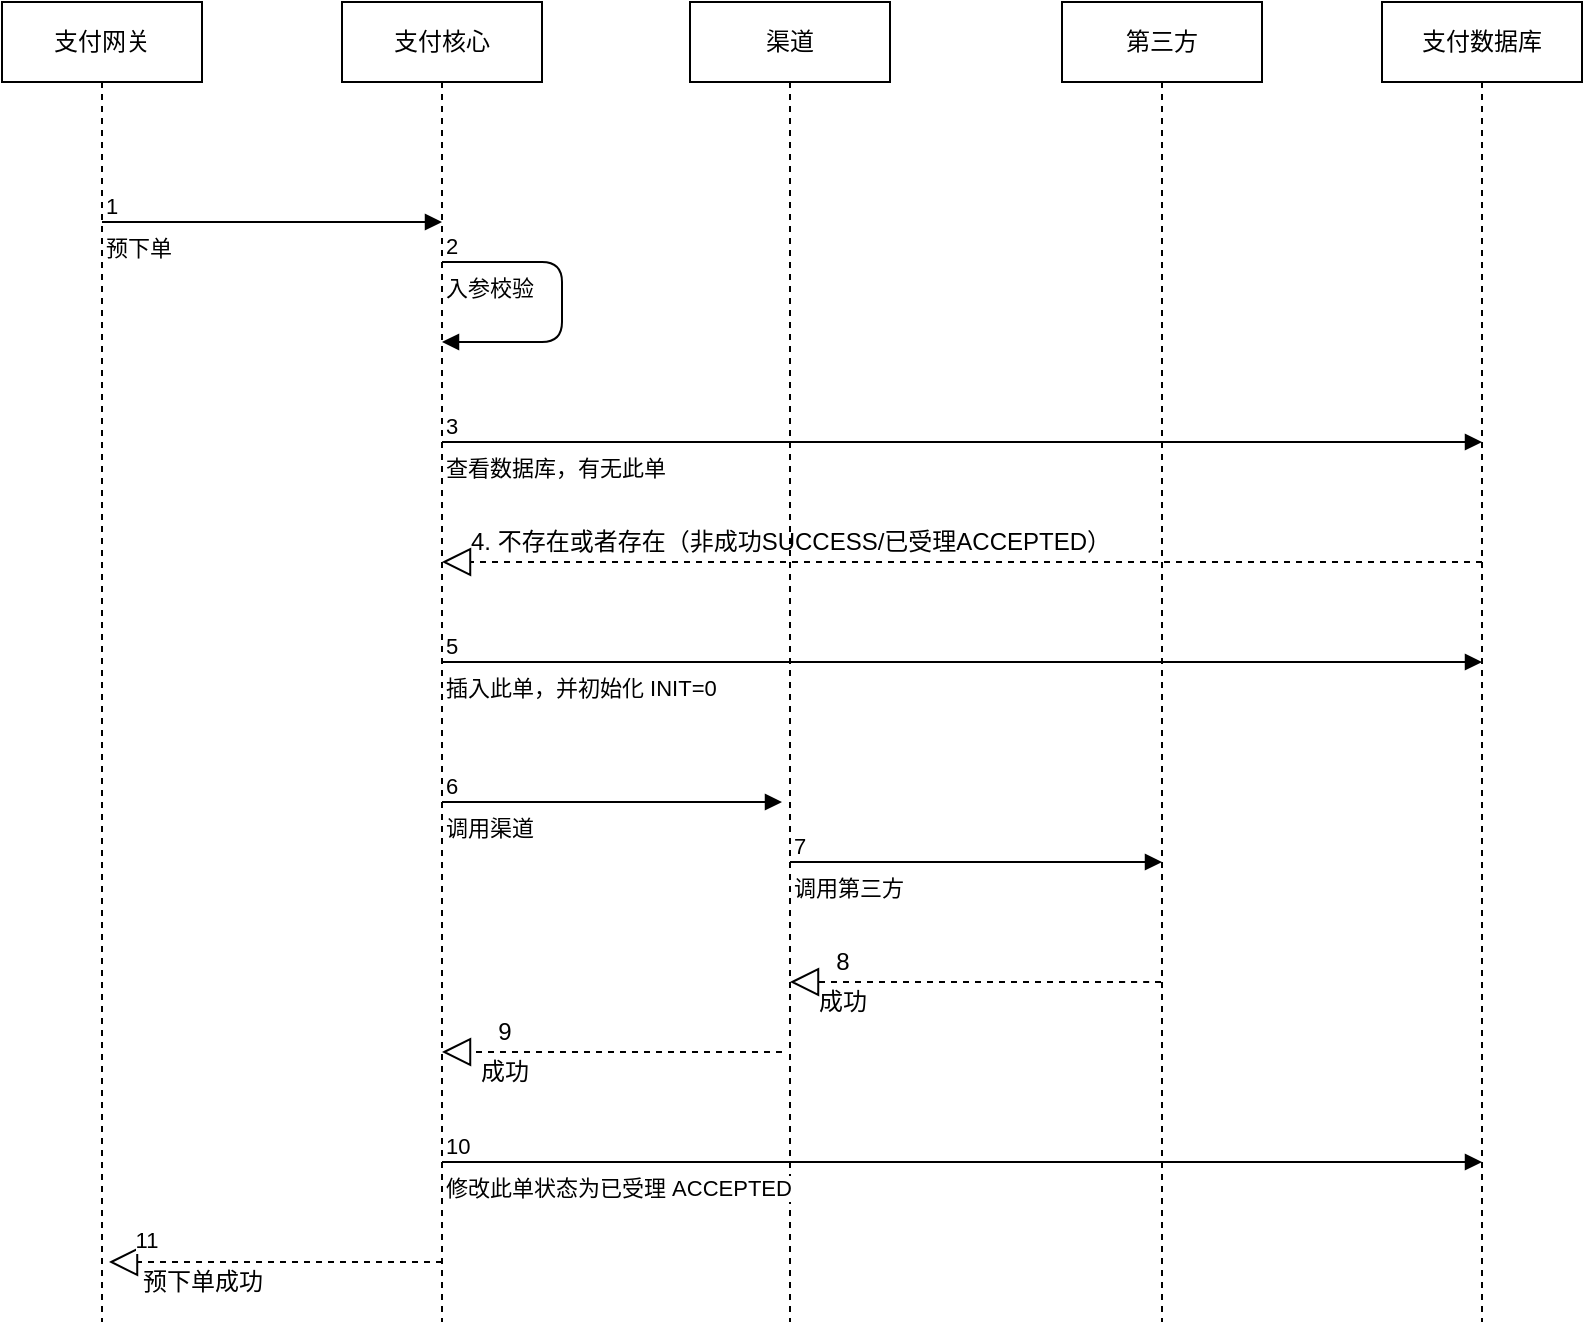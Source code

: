 <mxfile version="14.4.2" type="github">
  <diagram id="doO7QD25XSTSyCwF2JsC" name="Page-1">
    <mxGraphModel dx="946" dy="591" grid="1" gridSize="10" guides="1" tooltips="1" connect="1" arrows="1" fold="1" page="1" pageScale="1" pageWidth="827" pageHeight="1169" math="0" shadow="0">
      <root>
        <mxCell id="0" />
        <mxCell id="1" parent="0" />
        <mxCell id="Pw1JwfpGeaFqBJXXxSC6-7" value="支付网关" style="shape=umlLifeline;perimeter=lifelinePerimeter;whiteSpace=wrap;html=1;container=1;collapsible=0;recursiveResize=0;outlineConnect=0;" vertex="1" parent="1">
          <mxGeometry x="20" y="60" width="100" height="660" as="geometry" />
        </mxCell>
        <mxCell id="Pw1JwfpGeaFqBJXXxSC6-12" value="预下单" style="endArrow=block;endFill=1;html=1;edgeStyle=orthogonalEdgeStyle;align=left;verticalAlign=top;" edge="1" parent="Pw1JwfpGeaFqBJXXxSC6-7">
          <mxGeometry x="-1" relative="1" as="geometry">
            <mxPoint x="50" y="110" as="sourcePoint" />
            <mxPoint x="220" y="110" as="targetPoint" />
          </mxGeometry>
        </mxCell>
        <mxCell id="Pw1JwfpGeaFqBJXXxSC6-13" value="1" style="edgeLabel;resizable=0;html=1;align=left;verticalAlign=bottom;" connectable="0" vertex="1" parent="Pw1JwfpGeaFqBJXXxSC6-12">
          <mxGeometry x="-1" relative="1" as="geometry" />
        </mxCell>
        <mxCell id="Pw1JwfpGeaFqBJXXxSC6-8" value="支付核心" style="shape=umlLifeline;perimeter=lifelinePerimeter;whiteSpace=wrap;html=1;container=1;collapsible=0;recursiveResize=0;outlineConnect=0;" vertex="1" parent="1">
          <mxGeometry x="190" y="60" width="100" height="660" as="geometry" />
        </mxCell>
        <mxCell id="Pw1JwfpGeaFqBJXXxSC6-9" value="渠道" style="shape=umlLifeline;perimeter=lifelinePerimeter;whiteSpace=wrap;html=1;container=1;collapsible=0;recursiveResize=0;outlineConnect=0;" vertex="1" parent="1">
          <mxGeometry x="364" y="60" width="100" height="660" as="geometry" />
        </mxCell>
        <mxCell id="Pw1JwfpGeaFqBJXXxSC6-10" value="第三方" style="shape=umlLifeline;perimeter=lifelinePerimeter;whiteSpace=wrap;html=1;container=1;collapsible=0;recursiveResize=0;outlineConnect=0;" vertex="1" parent="1">
          <mxGeometry x="550" y="60" width="100" height="660" as="geometry" />
        </mxCell>
        <mxCell id="Pw1JwfpGeaFqBJXXxSC6-11" value="支付数据库" style="shape=umlLifeline;perimeter=lifelinePerimeter;whiteSpace=wrap;html=1;container=1;collapsible=0;recursiveResize=0;outlineConnect=0;" vertex="1" parent="1">
          <mxGeometry x="710" y="60" width="100" height="660" as="geometry" />
        </mxCell>
        <mxCell id="Pw1JwfpGeaFqBJXXxSC6-14" value="入参校验" style="endArrow=block;endFill=1;html=1;edgeStyle=orthogonalEdgeStyle;align=left;verticalAlign=top;" edge="1" parent="1" target="Pw1JwfpGeaFqBJXXxSC6-8">
          <mxGeometry x="-1" relative="1" as="geometry">
            <mxPoint x="240" y="190" as="sourcePoint" />
            <mxPoint x="300" y="250" as="targetPoint" />
            <Array as="points">
              <mxPoint x="300" y="190" />
              <mxPoint x="300" y="230" />
            </Array>
          </mxGeometry>
        </mxCell>
        <mxCell id="Pw1JwfpGeaFqBJXXxSC6-15" value="2" style="edgeLabel;resizable=0;html=1;align=left;verticalAlign=bottom;" connectable="0" vertex="1" parent="Pw1JwfpGeaFqBJXXxSC6-14">
          <mxGeometry x="-1" relative="1" as="geometry" />
        </mxCell>
        <mxCell id="Pw1JwfpGeaFqBJXXxSC6-19" value="" style="endArrow=block;dashed=1;endFill=0;endSize=12;html=1;" edge="1" parent="1" target="Pw1JwfpGeaFqBJXXxSC6-8">
          <mxGeometry width="160" relative="1" as="geometry">
            <mxPoint x="760" y="340" as="sourcePoint" />
            <mxPoint x="650" y="340" as="targetPoint" />
          </mxGeometry>
        </mxCell>
        <mxCell id="Pw1JwfpGeaFqBJXXxSC6-20" value="4. 不存在或者存在（非成功SUCCESS/已受理ACCEPTED）" style="text;html=1;align=center;verticalAlign=middle;resizable=0;points=[];autosize=1;" vertex="1" parent="1">
          <mxGeometry x="244" y="320" width="340" height="20" as="geometry" />
        </mxCell>
        <mxCell id="Pw1JwfpGeaFqBJXXxSC6-23" value="插入此单，并初始化 INIT=0" style="endArrow=block;endFill=1;html=1;edgeStyle=orthogonalEdgeStyle;align=left;verticalAlign=top;" edge="1" parent="1">
          <mxGeometry x="-1" relative="1" as="geometry">
            <mxPoint x="240" y="390" as="sourcePoint" />
            <mxPoint x="760" y="390" as="targetPoint" />
          </mxGeometry>
        </mxCell>
        <mxCell id="Pw1JwfpGeaFqBJXXxSC6-24" value="5" style="edgeLabel;resizable=0;html=1;align=left;verticalAlign=bottom;" connectable="0" vertex="1" parent="Pw1JwfpGeaFqBJXXxSC6-23">
          <mxGeometry x="-1" relative="1" as="geometry" />
        </mxCell>
        <mxCell id="Pw1JwfpGeaFqBJXXxSC6-26" value="查看数据库，有无此单" style="endArrow=block;endFill=1;html=1;edgeStyle=orthogonalEdgeStyle;align=left;verticalAlign=top;" edge="1" parent="1">
          <mxGeometry x="-1" relative="1" as="geometry">
            <mxPoint x="240" y="280" as="sourcePoint" />
            <mxPoint x="760" y="280" as="targetPoint" />
          </mxGeometry>
        </mxCell>
        <mxCell id="Pw1JwfpGeaFqBJXXxSC6-27" value="3" style="edgeLabel;resizable=0;html=1;align=left;verticalAlign=bottom;" connectable="0" vertex="1" parent="Pw1JwfpGeaFqBJXXxSC6-26">
          <mxGeometry x="-1" relative="1" as="geometry" />
        </mxCell>
        <mxCell id="Pw1JwfpGeaFqBJXXxSC6-28" value="调用渠道" style="endArrow=block;endFill=1;html=1;edgeStyle=orthogonalEdgeStyle;align=left;verticalAlign=top;" edge="1" parent="1">
          <mxGeometry x="-1" relative="1" as="geometry">
            <mxPoint x="240" y="460" as="sourcePoint" />
            <mxPoint x="410" y="460" as="targetPoint" />
          </mxGeometry>
        </mxCell>
        <mxCell id="Pw1JwfpGeaFqBJXXxSC6-29" value="6" style="edgeLabel;resizable=0;html=1;align=left;verticalAlign=bottom;" connectable="0" vertex="1" parent="Pw1JwfpGeaFqBJXXxSC6-28">
          <mxGeometry x="-1" relative="1" as="geometry" />
        </mxCell>
        <mxCell id="Pw1JwfpGeaFqBJXXxSC6-30" value="调用第三方" style="endArrow=block;endFill=1;html=1;edgeStyle=orthogonalEdgeStyle;align=left;verticalAlign=top;" edge="1" parent="1">
          <mxGeometry x="-1" relative="1" as="geometry">
            <mxPoint x="414" y="490" as="sourcePoint" />
            <mxPoint x="600" y="490" as="targetPoint" />
          </mxGeometry>
        </mxCell>
        <mxCell id="Pw1JwfpGeaFqBJXXxSC6-31" value="7" style="edgeLabel;resizable=0;html=1;align=left;verticalAlign=bottom;" connectable="0" vertex="1" parent="Pw1JwfpGeaFqBJXXxSC6-30">
          <mxGeometry x="-1" relative="1" as="geometry" />
        </mxCell>
        <mxCell id="Pw1JwfpGeaFqBJXXxSC6-32" value="" style="endArrow=block;dashed=1;endFill=0;endSize=12;html=1;" edge="1" parent="1" source="Pw1JwfpGeaFqBJXXxSC6-10" target="Pw1JwfpGeaFqBJXXxSC6-9">
          <mxGeometry width="160" relative="1" as="geometry">
            <mxPoint x="600.5" y="540" as="sourcePoint" />
            <mxPoint x="80" y="540" as="targetPoint" />
            <Array as="points">
              <mxPoint x="590" y="550" />
            </Array>
          </mxGeometry>
        </mxCell>
        <mxCell id="Pw1JwfpGeaFqBJXXxSC6-33" value="8" style="text;html=1;align=center;verticalAlign=middle;resizable=0;points=[];autosize=1;" vertex="1" parent="1">
          <mxGeometry x="430" y="530" width="20" height="20" as="geometry" />
        </mxCell>
        <mxCell id="Pw1JwfpGeaFqBJXXxSC6-34" value="成功" style="text;html=1;align=center;verticalAlign=middle;resizable=0;points=[];autosize=1;" vertex="1" parent="1">
          <mxGeometry x="420" y="550" width="40" height="20" as="geometry" />
        </mxCell>
        <mxCell id="Pw1JwfpGeaFqBJXXxSC6-35" value="" style="endArrow=block;dashed=1;endFill=0;endSize=12;html=1;" edge="1" parent="1">
          <mxGeometry width="160" relative="1" as="geometry">
            <mxPoint x="410" y="585" as="sourcePoint" />
            <mxPoint x="240" y="585" as="targetPoint" />
            <Array as="points" />
          </mxGeometry>
        </mxCell>
        <mxCell id="Pw1JwfpGeaFqBJXXxSC6-36" value="9" style="text;html=1;align=center;verticalAlign=middle;resizable=0;points=[];autosize=1;" vertex="1" parent="1">
          <mxGeometry x="260.5" y="565" width="20" height="20" as="geometry" />
        </mxCell>
        <mxCell id="Pw1JwfpGeaFqBJXXxSC6-37" value="成功" style="text;html=1;align=center;verticalAlign=middle;resizable=0;points=[];autosize=1;" vertex="1" parent="1">
          <mxGeometry x="250.5" y="585" width="40" height="20" as="geometry" />
        </mxCell>
        <mxCell id="Pw1JwfpGeaFqBJXXxSC6-40" value="修改此单状态为已受理 ACCEPTED" style="endArrow=block;endFill=1;html=1;edgeStyle=orthogonalEdgeStyle;align=left;verticalAlign=top;" edge="1" parent="1">
          <mxGeometry x="-1" relative="1" as="geometry">
            <mxPoint x="240" y="640" as="sourcePoint" />
            <mxPoint x="760" y="640" as="targetPoint" />
          </mxGeometry>
        </mxCell>
        <mxCell id="Pw1JwfpGeaFqBJXXxSC6-41" value="10" style="edgeLabel;resizable=0;html=1;align=left;verticalAlign=bottom;" connectable="0" vertex="1" parent="Pw1JwfpGeaFqBJXXxSC6-40">
          <mxGeometry x="-1" relative="1" as="geometry" />
        </mxCell>
        <mxCell id="Pw1JwfpGeaFqBJXXxSC6-42" value="" style="endArrow=block;dashed=1;endFill=0;endSize=12;html=1;" edge="1" parent="1">
          <mxGeometry width="160" relative="1" as="geometry">
            <mxPoint x="240" y="690" as="sourcePoint" />
            <mxPoint x="73.5" y="690" as="targetPoint" />
            <Array as="points" />
          </mxGeometry>
        </mxCell>
        <mxCell id="Pw1JwfpGeaFqBJXXxSC6-43" value="11" style="edgeLabel;html=1;align=center;verticalAlign=middle;resizable=0;points=[];" vertex="1" connectable="0" parent="Pw1JwfpGeaFqBJXXxSC6-42">
          <mxGeometry x="0.778" y="-11" relative="1" as="geometry">
            <mxPoint as="offset" />
          </mxGeometry>
        </mxCell>
        <mxCell id="Pw1JwfpGeaFqBJXXxSC6-44" value="预下单成功" style="text;html=1;align=center;verticalAlign=middle;resizable=0;points=[];autosize=1;" vertex="1" parent="1">
          <mxGeometry x="80" y="690" width="80" height="20" as="geometry" />
        </mxCell>
      </root>
    </mxGraphModel>
  </diagram>
</mxfile>
